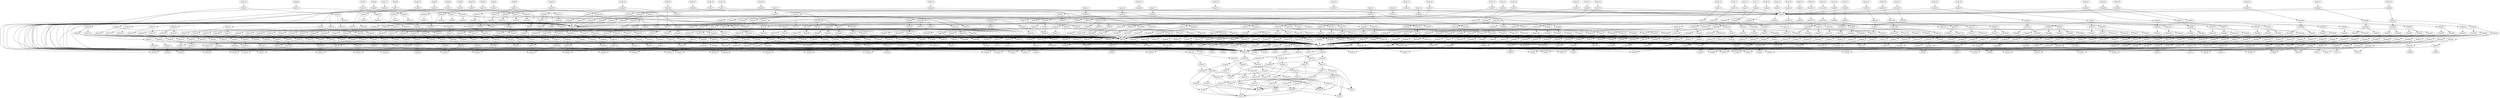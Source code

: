# Network structure generated by ABC

digraph network {

Node89 -> Node216 [style = solid];
Node90 -> Node230 [style = solid];
Node91 -> Node244 [style = solid];
Node92 -> Node258 [style = solid];
Node93 -> Node272 [style = solid];
Node94 -> Node286 [style = solid];
Node95 -> Node300 [style = solid];
Node96 -> Node314 [style = solid];
Node97 -> Node328 [style = solid];
Node98 -> Node342 [style = solid];
Node99 -> Node356 [style = solid];
Node100 -> Node369 [style = solid];
Node101 -> Node382 [style = solid];
Node102 -> Node395 [style = solid];
Node103 -> Node408 [style = solid];
Node104 -> Node421 [style = solid];
Node105 -> Node434 [style = solid];
Node106 -> Node447 [style = solid];
Node107 -> Node460 [style = solid];
Node108 -> Node473 [style = solid];
Node109 -> Node486 [style = solid];
Node110 -> Node499 [style = solid];
Node111 -> Node512 [style = solid];
Node112 -> Node525 [style = solid];
Node113 -> Node537 [style = solid];
Node114 -> Node549 [style = solid];
Node115 -> Node561 [style = solid];
Node116 -> Node573 [style = solid];
Node117 -> Node585 [style = solid];
Node118 -> Node597 [style = solid];
Node119 -> Node609 [style = solid];
Node120 -> Node631 [style = solid];
Node121 -> Node644 [style = solid];
Node122 -> Node657 [style = solid];
Node123 -> Node670 [style = solid];
Node124 -> Node685 [style = solid];
Node125 -> Node699 [style = solid];
Node126 -> Node713 [style = solid];
Node127 -> Node726 [style = solid];
Node128 -> Node739 [style = solid];
Node129 -> Node752 [style = solid];
Node130 -> Node765 [style = solid];
Node131 -> Node778 [style = solid];
Node132 -> Node791 [style = solid];
Node133 -> Node804 [style = solid];
Node134 -> Node817 [style = solid];
Node135 -> Node830 [style = solid];
Node136 -> Node846 [style = solid];
Node137 -> Node862 [style = solid];
Node138 -> Node878 [style = solid];
Node139 -> Node894 [style = solid];
Node140 -> Node910 [style = solid];
Node141 -> Node925 [style = solid];
Node142 -> Node940 [style = solid];
Node143 -> Node954 [style = solid];
Node144 -> Node968 [style = solid];
Node145 -> Node979 [style = solid];
Node146 -> Node990 [style = solid];
Node147 -> Node1000 [style = solid];
Node148 -> Node1010 [style = solid];
Node149 -> Node1020 [style = solid];
Node150 -> Node1030 [style = solid];
Node151 -> Node1040 [style = solid];
Node152 -> Node2 [style = solid];
Node152 -> Node4 [style = solid];
Node153 -> Node3 [style = solid];
Node153 -> Node152 [style = solid];
Node154 -> Node2 [style = solid];
Node154 -> Node8 [style = solid];
Node155 -> Node3 [style = solid];
Node155 -> Node154 [style = solid];
Node156 -> Node3 [style = solid];
Node156 -> Node7 [style = solid];
Node157 -> Node2 [style = solid];
Node157 -> Node156 [style = solid];
Node158 -> Node6 [style = solid];
Node158 -> Node157 [style = solid];
Node159 -> Node3 [style = solid];
Node159 -> Node4 [style = solid];
Node160 -> Node2 [style = solid];
Node160 -> Node4 [style = solid];
Node161 -> Node1 [style = solid];
Node161 -> Node2 [style = solid];
Node162 -> Node3 [style = solid];
Node162 -> Node161 [style = solid];
Node163 -> Node4 [style = solid];
Node163 -> Node5 [style = solid];
Node164 -> Node8 [style = solid];
Node164 -> Node163 [style = solid];
Node165 -> Node6 [style = solid];
Node165 -> Node163 [style = solid];
Node166 -> Node4 [style = solid];
Node166 -> Node6 [style = solid];
Node167 -> Node2 [style = solid];
Node167 -> Node166 [style = solid];
Node168 -> Node3 [style = solid];
Node168 -> Node167 [style = solid];
Node169 -> Node7 [style = solid];
Node169 -> Node168 [style = solid];
Node170 -> Node2 [style = solid];
Node170 -> Node4 [style = solid];
Node171 -> Node9 [style = solid];
Node171 -> Node170 [style = solid];
Node172 -> Node3 [style = solid];
Node172 -> Node4 [style = solid];
Node173 -> Node2 [style = solid];
Node173 -> Node172 [style = solid];
Node174 -> Node1 [style = solid];
Node174 -> Node173 [style = solid];
Node175 -> Node2 [style = solid];
Node175 -> Node166 [style = solid];
Node176 -> Node5 [style = solid];
Node176 -> Node175 [style = solid];
Node177 -> Node3 [style = solid];
Node177 -> Node176 [style = solid];
Node178 -> Node7 [style = solid];
Node178 -> Node177 [style = solid];
Node179 -> Node2 [style = solid];
Node179 -> Node172 [style = solid];
Node180 -> Node9 [style = solid];
Node180 -> Node179 [style = solid];
Node181 -> Node174 [style = solid];
Node181 -> Node178 [style = solid];
Node182 -> Node180 [style = solid];
Node182 -> Node181 [style = solid];
Node183 -> Node165 [style = solid];
Node183 -> Node169 [style = solid];
Node184 -> Node171 [style = solid];
Node184 -> Node183 [style = solid];
Node185 -> Node182 [style = solid];
Node185 -> Node184 [style = solid];
Node186 -> Node160 [style = solid];
Node186 -> Node162 [style = solid];
Node187 -> Node164 [style = solid];
Node187 -> Node186 [style = solid];
Node188 -> Node158 [style = solid];
Node188 -> Node159 [style = solid];
Node189 -> Node153 [style = solid];
Node189 -> Node155 [style = solid];
Node190 -> Node188 [style = solid];
Node190 -> Node189 [style = solid];
Node191 -> Node187 [style = solid];
Node191 -> Node190 [style = solid];
Node192 -> Node185 [style = solid];
Node192 -> Node191 [style = solid];
Node193 -> Node155 [style = solid];
Node193 -> Node158 [style = solid];
Node194 -> Node153 [style = solid];
Node194 -> Node193 [style = solid];
Node195 -> Node164 [style = solid];
Node195 -> Node171 [style = solid];
Node196 -> Node183 [style = solid];
Node196 -> Node195 [style = solid];
Node197 -> Node194 [style = solid];
Node197 -> Node196 [style = solid];
Node198 -> Node178 [style = solid];
Node198 -> Node180 [style = solid];
Node199 -> Node174 [style = solid];
Node199 -> Node198 [style = solid];
Node200 -> Node194 [style = solid];
Node200 -> Node199 [style = solid];
Node201 -> Node10 [style = solid];
Node201 -> Node197 [style = solid];
Node202 -> Node200 [style = solid];
Node202 -> Node201 [style = solid];
Node203 -> Node192 [style = solid];
Node203 -> Node202 [style = solid];
Node204 -> Node192 [style = solid];
Node204 -> Node200 [style = solid];
Node205 -> Node197 [style = solid];
Node205 -> Node204 [style = solid];
Node206 -> Node18 [style = solid];
Node206 -> Node205 [style = solid];
Node207 -> Node21 [style = solid];
Node207 -> Node197 [style = solid];
Node208 -> Node200 [style = solid];
Node208 -> Node207 [style = solid];
Node209 -> Node192 [style = solid];
Node209 -> Node208 [style = solid];
Node210 -> Node25 [style = solid];
Node210 -> Node197 [style = solid];
Node211 -> Node200 [style = solid];
Node211 -> Node210 [style = solid];
Node212 -> Node192 [style = solid];
Node212 -> Node211 [style = solid];
Node213 -> Node209 [style = solid];
Node213 -> Node212 [style = solid];
Node214 -> Node192 [style = solid];
Node214 -> Node203 [style = solid];
Node215 -> Node206 [style = solid];
Node215 -> Node214 [style = solid];
Node216 -> Node213 [style = solid];
Node216 -> Node215 [style = solid];
Node217 -> Node11 [style = solid];
Node217 -> Node197 [style = solid];
Node218 -> Node200 [style = solid];
Node218 -> Node217 [style = solid];
Node219 -> Node192 [style = solid];
Node219 -> Node218 [style = solid];
Node220 -> Node19 [style = solid];
Node220 -> Node205 [style = solid];
Node221 -> Node22 [style = solid];
Node221 -> Node197 [style = solid];
Node222 -> Node200 [style = solid];
Node222 -> Node221 [style = solid];
Node223 -> Node192 [style = solid];
Node223 -> Node222 [style = solid];
Node224 -> Node26 [style = solid];
Node224 -> Node197 [style = solid];
Node225 -> Node200 [style = solid];
Node225 -> Node224 [style = solid];
Node226 -> Node192 [style = solid];
Node226 -> Node225 [style = solid];
Node227 -> Node223 [style = solid];
Node227 -> Node226 [style = solid];
Node228 -> Node192 [style = solid];
Node228 -> Node219 [style = solid];
Node229 -> Node220 [style = solid];
Node229 -> Node228 [style = solid];
Node230 -> Node227 [style = solid];
Node230 -> Node229 [style = solid];
Node231 -> Node12 [style = solid];
Node231 -> Node197 [style = solid];
Node232 -> Node200 [style = solid];
Node232 -> Node231 [style = solid];
Node233 -> Node192 [style = solid];
Node233 -> Node232 [style = solid];
Node234 -> Node20 [style = solid];
Node234 -> Node205 [style = solid];
Node235 -> Node23 [style = solid];
Node235 -> Node197 [style = solid];
Node236 -> Node200 [style = solid];
Node236 -> Node235 [style = solid];
Node237 -> Node192 [style = solid];
Node237 -> Node236 [style = solid];
Node238 -> Node27 [style = solid];
Node238 -> Node197 [style = solid];
Node239 -> Node200 [style = solid];
Node239 -> Node238 [style = solid];
Node240 -> Node192 [style = solid];
Node240 -> Node239 [style = solid];
Node241 -> Node237 [style = solid];
Node241 -> Node240 [style = solid];
Node242 -> Node192 [style = solid];
Node242 -> Node233 [style = solid];
Node243 -> Node234 [style = solid];
Node243 -> Node242 [style = solid];
Node244 -> Node241 [style = solid];
Node244 -> Node243 [style = solid];
Node245 -> Node13 [style = solid];
Node245 -> Node197 [style = solid];
Node246 -> Node200 [style = solid];
Node246 -> Node245 [style = solid];
Node247 -> Node192 [style = solid];
Node247 -> Node246 [style = solid];
Node248 -> Node21 [style = solid];
Node248 -> Node205 [style = solid];
Node249 -> Node24 [style = solid];
Node249 -> Node197 [style = solid];
Node250 -> Node200 [style = solid];
Node250 -> Node249 [style = solid];
Node251 -> Node192 [style = solid];
Node251 -> Node250 [style = solid];
Node252 -> Node28 [style = solid];
Node252 -> Node197 [style = solid];
Node253 -> Node200 [style = solid];
Node253 -> Node252 [style = solid];
Node254 -> Node192 [style = solid];
Node254 -> Node253 [style = solid];
Node255 -> Node251 [style = solid];
Node255 -> Node254 [style = solid];
Node256 -> Node192 [style = solid];
Node256 -> Node247 [style = solid];
Node257 -> Node248 [style = solid];
Node257 -> Node256 [style = solid];
Node258 -> Node255 [style = solid];
Node258 -> Node257 [style = solid];
Node259 -> Node14 [style = solid];
Node259 -> Node197 [style = solid];
Node260 -> Node200 [style = solid];
Node260 -> Node259 [style = solid];
Node261 -> Node192 [style = solid];
Node261 -> Node260 [style = solid];
Node262 -> Node22 [style = solid];
Node262 -> Node205 [style = solid];
Node263 -> Node25 [style = solid];
Node263 -> Node197 [style = solid];
Node264 -> Node200 [style = solid];
Node264 -> Node263 [style = solid];
Node265 -> Node192 [style = solid];
Node265 -> Node264 [style = solid];
Node266 -> Node29 [style = solid];
Node266 -> Node197 [style = solid];
Node267 -> Node200 [style = solid];
Node267 -> Node266 [style = solid];
Node268 -> Node192 [style = solid];
Node268 -> Node267 [style = solid];
Node269 -> Node265 [style = solid];
Node269 -> Node268 [style = solid];
Node270 -> Node192 [style = solid];
Node270 -> Node261 [style = solid];
Node271 -> Node262 [style = solid];
Node271 -> Node270 [style = solid];
Node272 -> Node269 [style = solid];
Node272 -> Node271 [style = solid];
Node273 -> Node15 [style = solid];
Node273 -> Node197 [style = solid];
Node274 -> Node200 [style = solid];
Node274 -> Node273 [style = solid];
Node275 -> Node192 [style = solid];
Node275 -> Node274 [style = solid];
Node276 -> Node23 [style = solid];
Node276 -> Node205 [style = solid];
Node277 -> Node26 [style = solid];
Node277 -> Node197 [style = solid];
Node278 -> Node200 [style = solid];
Node278 -> Node277 [style = solid];
Node279 -> Node192 [style = solid];
Node279 -> Node278 [style = solid];
Node280 -> Node30 [style = solid];
Node280 -> Node197 [style = solid];
Node281 -> Node200 [style = solid];
Node281 -> Node280 [style = solid];
Node282 -> Node192 [style = solid];
Node282 -> Node281 [style = solid];
Node283 -> Node279 [style = solid];
Node283 -> Node282 [style = solid];
Node284 -> Node192 [style = solid];
Node284 -> Node275 [style = solid];
Node285 -> Node276 [style = solid];
Node285 -> Node284 [style = solid];
Node286 -> Node283 [style = solid];
Node286 -> Node285 [style = solid];
Node287 -> Node16 [style = solid];
Node287 -> Node197 [style = solid];
Node288 -> Node200 [style = solid];
Node288 -> Node287 [style = solid];
Node289 -> Node192 [style = solid];
Node289 -> Node288 [style = solid];
Node290 -> Node24 [style = solid];
Node290 -> Node205 [style = solid];
Node291 -> Node27 [style = solid];
Node291 -> Node197 [style = solid];
Node292 -> Node200 [style = solid];
Node292 -> Node291 [style = solid];
Node293 -> Node192 [style = solid];
Node293 -> Node292 [style = solid];
Node294 -> Node31 [style = solid];
Node294 -> Node197 [style = solid];
Node295 -> Node200 [style = solid];
Node295 -> Node294 [style = solid];
Node296 -> Node192 [style = solid];
Node296 -> Node295 [style = solid];
Node297 -> Node293 [style = solid];
Node297 -> Node296 [style = solid];
Node298 -> Node192 [style = solid];
Node298 -> Node289 [style = solid];
Node299 -> Node290 [style = solid];
Node299 -> Node298 [style = solid];
Node300 -> Node297 [style = solid];
Node300 -> Node299 [style = solid];
Node301 -> Node17 [style = solid];
Node301 -> Node197 [style = solid];
Node302 -> Node200 [style = solid];
Node302 -> Node301 [style = solid];
Node303 -> Node192 [style = solid];
Node303 -> Node302 [style = solid];
Node304 -> Node25 [style = solid];
Node304 -> Node205 [style = solid];
Node305 -> Node28 [style = solid];
Node305 -> Node197 [style = solid];
Node306 -> Node200 [style = solid];
Node306 -> Node305 [style = solid];
Node307 -> Node192 [style = solid];
Node307 -> Node306 [style = solid];
Node308 -> Node32 [style = solid];
Node308 -> Node197 [style = solid];
Node309 -> Node200 [style = solid];
Node309 -> Node308 [style = solid];
Node310 -> Node192 [style = solid];
Node310 -> Node309 [style = solid];
Node311 -> Node307 [style = solid];
Node311 -> Node310 [style = solid];
Node312 -> Node192 [style = solid];
Node312 -> Node303 [style = solid];
Node313 -> Node304 [style = solid];
Node313 -> Node312 [style = solid];
Node314 -> Node311 [style = solid];
Node314 -> Node313 [style = solid];
Node315 -> Node18 [style = solid];
Node315 -> Node197 [style = solid];
Node316 -> Node200 [style = solid];
Node316 -> Node315 [style = solid];
Node317 -> Node192 [style = solid];
Node317 -> Node316 [style = solid];
Node318 -> Node26 [style = solid];
Node318 -> Node205 [style = solid];
Node319 -> Node29 [style = solid];
Node319 -> Node197 [style = solid];
Node320 -> Node200 [style = solid];
Node320 -> Node319 [style = solid];
Node321 -> Node192 [style = solid];
Node321 -> Node320 [style = solid];
Node322 -> Node33 [style = solid];
Node322 -> Node197 [style = solid];
Node323 -> Node200 [style = solid];
Node323 -> Node322 [style = solid];
Node324 -> Node192 [style = solid];
Node324 -> Node323 [style = solid];
Node325 -> Node321 [style = solid];
Node325 -> Node324 [style = solid];
Node326 -> Node192 [style = solid];
Node326 -> Node317 [style = solid];
Node327 -> Node318 [style = solid];
Node327 -> Node326 [style = solid];
Node328 -> Node325 [style = solid];
Node328 -> Node327 [style = solid];
Node329 -> Node19 [style = solid];
Node329 -> Node197 [style = solid];
Node330 -> Node200 [style = solid];
Node330 -> Node329 [style = solid];
Node331 -> Node192 [style = solid];
Node331 -> Node330 [style = solid];
Node332 -> Node27 [style = solid];
Node332 -> Node205 [style = solid];
Node333 -> Node30 [style = solid];
Node333 -> Node197 [style = solid];
Node334 -> Node200 [style = solid];
Node334 -> Node333 [style = solid];
Node335 -> Node192 [style = solid];
Node335 -> Node334 [style = solid];
Node336 -> Node34 [style = solid];
Node336 -> Node197 [style = solid];
Node337 -> Node200 [style = solid];
Node337 -> Node336 [style = solid];
Node338 -> Node192 [style = solid];
Node338 -> Node337 [style = solid];
Node339 -> Node335 [style = solid];
Node339 -> Node338 [style = solid];
Node340 -> Node192 [style = solid];
Node340 -> Node331 [style = solid];
Node341 -> Node332 [style = solid];
Node341 -> Node340 [style = solid];
Node342 -> Node339 [style = solid];
Node342 -> Node341 [style = solid];
Node343 -> Node20 [style = solid];
Node343 -> Node197 [style = solid];
Node344 -> Node200 [style = solid];
Node344 -> Node343 [style = solid];
Node345 -> Node192 [style = solid];
Node345 -> Node344 [style = solid];
Node346 -> Node28 [style = solid];
Node346 -> Node205 [style = solid];
Node347 -> Node31 [style = solid];
Node347 -> Node197 [style = solid];
Node348 -> Node200 [style = solid];
Node348 -> Node347 [style = solid];
Node349 -> Node192 [style = solid];
Node349 -> Node348 [style = solid];
Node350 -> Node35 [style = solid];
Node350 -> Node197 [style = solid];
Node351 -> Node200 [style = solid];
Node351 -> Node350 [style = solid];
Node352 -> Node192 [style = solid];
Node352 -> Node351 [style = solid];
Node353 -> Node349 [style = solid];
Node353 -> Node352 [style = solid];
Node354 -> Node192 [style = solid];
Node354 -> Node345 [style = solid];
Node355 -> Node346 [style = solid];
Node355 -> Node354 [style = solid];
Node356 -> Node353 [style = solid];
Node356 -> Node355 [style = solid];
Node357 -> Node200 [style = solid];
Node357 -> Node207 [style = solid];
Node358 -> Node192 [style = solid];
Node358 -> Node357 [style = solid];
Node359 -> Node29 [style = solid];
Node359 -> Node205 [style = solid];
Node360 -> Node32 [style = solid];
Node360 -> Node197 [style = solid];
Node361 -> Node200 [style = solid];
Node361 -> Node360 [style = solid];
Node362 -> Node192 [style = solid];
Node362 -> Node361 [style = solid];
Node363 -> Node36 [style = solid];
Node363 -> Node197 [style = solid];
Node364 -> Node200 [style = solid];
Node364 -> Node363 [style = solid];
Node365 -> Node192 [style = solid];
Node365 -> Node364 [style = solid];
Node366 -> Node362 [style = solid];
Node366 -> Node365 [style = solid];
Node367 -> Node192 [style = solid];
Node367 -> Node358 [style = solid];
Node368 -> Node359 [style = solid];
Node368 -> Node367 [style = solid];
Node369 -> Node366 [style = solid];
Node369 -> Node368 [style = solid];
Node370 -> Node200 [style = solid];
Node370 -> Node221 [style = solid];
Node371 -> Node192 [style = solid];
Node371 -> Node370 [style = solid];
Node372 -> Node30 [style = solid];
Node372 -> Node205 [style = solid];
Node373 -> Node33 [style = solid];
Node373 -> Node197 [style = solid];
Node374 -> Node200 [style = solid];
Node374 -> Node373 [style = solid];
Node375 -> Node192 [style = solid];
Node375 -> Node374 [style = solid];
Node376 -> Node37 [style = solid];
Node376 -> Node197 [style = solid];
Node377 -> Node200 [style = solid];
Node377 -> Node376 [style = solid];
Node378 -> Node192 [style = solid];
Node378 -> Node377 [style = solid];
Node379 -> Node375 [style = solid];
Node379 -> Node378 [style = solid];
Node380 -> Node192 [style = solid];
Node380 -> Node371 [style = solid];
Node381 -> Node372 [style = solid];
Node381 -> Node380 [style = solid];
Node382 -> Node379 [style = solid];
Node382 -> Node381 [style = solid];
Node383 -> Node200 [style = solid];
Node383 -> Node235 [style = solid];
Node384 -> Node192 [style = solid];
Node384 -> Node383 [style = solid];
Node385 -> Node31 [style = solid];
Node385 -> Node205 [style = solid];
Node386 -> Node34 [style = solid];
Node386 -> Node197 [style = solid];
Node387 -> Node200 [style = solid];
Node387 -> Node386 [style = solid];
Node388 -> Node192 [style = solid];
Node388 -> Node387 [style = solid];
Node389 -> Node38 [style = solid];
Node389 -> Node197 [style = solid];
Node390 -> Node200 [style = solid];
Node390 -> Node389 [style = solid];
Node391 -> Node192 [style = solid];
Node391 -> Node390 [style = solid];
Node392 -> Node388 [style = solid];
Node392 -> Node391 [style = solid];
Node393 -> Node192 [style = solid];
Node393 -> Node384 [style = solid];
Node394 -> Node385 [style = solid];
Node394 -> Node393 [style = solid];
Node395 -> Node392 [style = solid];
Node395 -> Node394 [style = solid];
Node396 -> Node200 [style = solid];
Node396 -> Node249 [style = solid];
Node397 -> Node192 [style = solid];
Node397 -> Node396 [style = solid];
Node398 -> Node32 [style = solid];
Node398 -> Node205 [style = solid];
Node399 -> Node35 [style = solid];
Node399 -> Node197 [style = solid];
Node400 -> Node200 [style = solid];
Node400 -> Node399 [style = solid];
Node401 -> Node192 [style = solid];
Node401 -> Node400 [style = solid];
Node402 -> Node39 [style = solid];
Node402 -> Node197 [style = solid];
Node403 -> Node200 [style = solid];
Node403 -> Node402 [style = solid];
Node404 -> Node192 [style = solid];
Node404 -> Node403 [style = solid];
Node405 -> Node401 [style = solid];
Node405 -> Node404 [style = solid];
Node406 -> Node192 [style = solid];
Node406 -> Node397 [style = solid];
Node407 -> Node398 [style = solid];
Node407 -> Node406 [style = solid];
Node408 -> Node405 [style = solid];
Node408 -> Node407 [style = solid];
Node409 -> Node200 [style = solid];
Node409 -> Node263 [style = solid];
Node410 -> Node192 [style = solid];
Node410 -> Node409 [style = solid];
Node411 -> Node33 [style = solid];
Node411 -> Node205 [style = solid];
Node412 -> Node36 [style = solid];
Node412 -> Node197 [style = solid];
Node413 -> Node200 [style = solid];
Node413 -> Node412 [style = solid];
Node414 -> Node192 [style = solid];
Node414 -> Node413 [style = solid];
Node415 -> Node40 [style = solid];
Node415 -> Node197 [style = solid];
Node416 -> Node200 [style = solid];
Node416 -> Node415 [style = solid];
Node417 -> Node192 [style = solid];
Node417 -> Node416 [style = solid];
Node418 -> Node414 [style = solid];
Node418 -> Node417 [style = solid];
Node419 -> Node192 [style = solid];
Node419 -> Node410 [style = solid];
Node420 -> Node411 [style = solid];
Node420 -> Node419 [style = solid];
Node421 -> Node418 [style = solid];
Node421 -> Node420 [style = solid];
Node422 -> Node200 [style = solid];
Node422 -> Node277 [style = solid];
Node423 -> Node192 [style = solid];
Node423 -> Node422 [style = solid];
Node424 -> Node34 [style = solid];
Node424 -> Node205 [style = solid];
Node425 -> Node37 [style = solid];
Node425 -> Node197 [style = solid];
Node426 -> Node200 [style = solid];
Node426 -> Node425 [style = solid];
Node427 -> Node192 [style = solid];
Node427 -> Node426 [style = solid];
Node428 -> Node53 [style = solid];
Node428 -> Node197 [style = solid];
Node429 -> Node200 [style = solid];
Node429 -> Node428 [style = solid];
Node430 -> Node192 [style = solid];
Node430 -> Node429 [style = solid];
Node431 -> Node427 [style = solid];
Node431 -> Node430 [style = solid];
Node432 -> Node192 [style = solid];
Node432 -> Node423 [style = solid];
Node433 -> Node424 [style = solid];
Node433 -> Node432 [style = solid];
Node434 -> Node431 [style = solid];
Node434 -> Node433 [style = solid];
Node435 -> Node200 [style = solid];
Node435 -> Node291 [style = solid];
Node436 -> Node192 [style = solid];
Node436 -> Node435 [style = solid];
Node437 -> Node35 [style = solid];
Node437 -> Node205 [style = solid];
Node438 -> Node38 [style = solid];
Node438 -> Node197 [style = solid];
Node439 -> Node200 [style = solid];
Node439 -> Node438 [style = solid];
Node440 -> Node192 [style = solid];
Node440 -> Node439 [style = solid];
Node441 -> Node54 [style = solid];
Node441 -> Node197 [style = solid];
Node442 -> Node200 [style = solid];
Node442 -> Node441 [style = solid];
Node443 -> Node192 [style = solid];
Node443 -> Node442 [style = solid];
Node444 -> Node440 [style = solid];
Node444 -> Node443 [style = solid];
Node445 -> Node192 [style = solid];
Node445 -> Node436 [style = solid];
Node446 -> Node437 [style = solid];
Node446 -> Node445 [style = solid];
Node447 -> Node444 [style = solid];
Node447 -> Node446 [style = solid];
Node448 -> Node200 [style = solid];
Node448 -> Node305 [style = solid];
Node449 -> Node192 [style = solid];
Node449 -> Node448 [style = solid];
Node450 -> Node36 [style = solid];
Node450 -> Node205 [style = solid];
Node451 -> Node39 [style = solid];
Node451 -> Node197 [style = solid];
Node452 -> Node200 [style = solid];
Node452 -> Node451 [style = solid];
Node453 -> Node192 [style = solid];
Node453 -> Node452 [style = solid];
Node454 -> Node55 [style = solid];
Node454 -> Node197 [style = solid];
Node455 -> Node200 [style = solid];
Node455 -> Node454 [style = solid];
Node456 -> Node192 [style = solid];
Node456 -> Node455 [style = solid];
Node457 -> Node453 [style = solid];
Node457 -> Node456 [style = solid];
Node458 -> Node192 [style = solid];
Node458 -> Node449 [style = solid];
Node459 -> Node450 [style = solid];
Node459 -> Node458 [style = solid];
Node460 -> Node457 [style = solid];
Node460 -> Node459 [style = solid];
Node461 -> Node200 [style = solid];
Node461 -> Node319 [style = solid];
Node462 -> Node192 [style = solid];
Node462 -> Node461 [style = solid];
Node463 -> Node37 [style = solid];
Node463 -> Node205 [style = solid];
Node464 -> Node40 [style = solid];
Node464 -> Node197 [style = solid];
Node465 -> Node200 [style = solid];
Node465 -> Node464 [style = solid];
Node466 -> Node192 [style = solid];
Node466 -> Node465 [style = solid];
Node467 -> Node56 [style = solid];
Node467 -> Node197 [style = solid];
Node468 -> Node200 [style = solid];
Node468 -> Node467 [style = solid];
Node469 -> Node192 [style = solid];
Node469 -> Node468 [style = solid];
Node470 -> Node466 [style = solid];
Node470 -> Node469 [style = solid];
Node471 -> Node192 [style = solid];
Node471 -> Node462 [style = solid];
Node472 -> Node463 [style = solid];
Node472 -> Node471 [style = solid];
Node473 -> Node470 [style = solid];
Node473 -> Node472 [style = solid];
Node474 -> Node200 [style = solid];
Node474 -> Node333 [style = solid];
Node475 -> Node192 [style = solid];
Node475 -> Node474 [style = solid];
Node476 -> Node38 [style = solid];
Node476 -> Node205 [style = solid];
Node477 -> Node42 [style = solid];
Node477 -> Node197 [style = solid];
Node478 -> Node200 [style = solid];
Node478 -> Node477 [style = solid];
Node479 -> Node192 [style = solid];
Node479 -> Node478 [style = solid];
Node480 -> Node57 [style = solid];
Node480 -> Node197 [style = solid];
Node481 -> Node200 [style = solid];
Node481 -> Node480 [style = solid];
Node482 -> Node192 [style = solid];
Node482 -> Node481 [style = solid];
Node483 -> Node479 [style = solid];
Node483 -> Node482 [style = solid];
Node484 -> Node192 [style = solid];
Node484 -> Node475 [style = solid];
Node485 -> Node476 [style = solid];
Node485 -> Node484 [style = solid];
Node486 -> Node483 [style = solid];
Node486 -> Node485 [style = solid];
Node487 -> Node200 [style = solid];
Node487 -> Node347 [style = solid];
Node488 -> Node192 [style = solid];
Node488 -> Node487 [style = solid];
Node489 -> Node39 [style = solid];
Node489 -> Node205 [style = solid];
Node490 -> Node43 [style = solid];
Node490 -> Node197 [style = solid];
Node491 -> Node200 [style = solid];
Node491 -> Node490 [style = solid];
Node492 -> Node192 [style = solid];
Node492 -> Node491 [style = solid];
Node493 -> Node58 [style = solid];
Node493 -> Node197 [style = solid];
Node494 -> Node200 [style = solid];
Node494 -> Node493 [style = solid];
Node495 -> Node192 [style = solid];
Node495 -> Node494 [style = solid];
Node496 -> Node492 [style = solid];
Node496 -> Node495 [style = solid];
Node497 -> Node192 [style = solid];
Node497 -> Node488 [style = solid];
Node498 -> Node489 [style = solid];
Node498 -> Node497 [style = solid];
Node499 -> Node496 [style = solid];
Node499 -> Node498 [style = solid];
Node500 -> Node200 [style = solid];
Node500 -> Node360 [style = solid];
Node501 -> Node192 [style = solid];
Node501 -> Node500 [style = solid];
Node502 -> Node40 [style = solid];
Node502 -> Node205 [style = solid];
Node503 -> Node44 [style = solid];
Node503 -> Node197 [style = solid];
Node504 -> Node200 [style = solid];
Node504 -> Node503 [style = solid];
Node505 -> Node192 [style = solid];
Node505 -> Node504 [style = solid];
Node506 -> Node59 [style = solid];
Node506 -> Node197 [style = solid];
Node507 -> Node200 [style = solid];
Node507 -> Node506 [style = solid];
Node508 -> Node192 [style = solid];
Node508 -> Node507 [style = solid];
Node509 -> Node505 [style = solid];
Node509 -> Node508 [style = solid];
Node510 -> Node192 [style = solid];
Node510 -> Node501 [style = solid];
Node511 -> Node502 [style = solid];
Node511 -> Node510 [style = solid];
Node512 -> Node509 [style = solid];
Node512 -> Node511 [style = solid];
Node513 -> Node200 [style = solid];
Node513 -> Node373 [style = solid];
Node514 -> Node192 [style = solid];
Node514 -> Node513 [style = solid];
Node515 -> Node41 [style = solid];
Node515 -> Node205 [style = solid];
Node516 -> Node45 [style = solid];
Node516 -> Node197 [style = solid];
Node517 -> Node200 [style = solid];
Node517 -> Node516 [style = solid];
Node518 -> Node192 [style = solid];
Node518 -> Node517 [style = solid];
Node519 -> Node60 [style = solid];
Node519 -> Node197 [style = solid];
Node520 -> Node200 [style = solid];
Node520 -> Node519 [style = solid];
Node521 -> Node192 [style = solid];
Node521 -> Node520 [style = solid];
Node522 -> Node518 [style = solid];
Node522 -> Node521 [style = solid];
Node523 -> Node192 [style = solid];
Node523 -> Node514 [style = solid];
Node524 -> Node515 [style = solid];
Node524 -> Node523 [style = solid];
Node525 -> Node522 [style = solid];
Node525 -> Node524 [style = solid];
Node526 -> Node200 [style = solid];
Node526 -> Node386 [style = solid];
Node527 -> Node192 [style = solid];
Node527 -> Node526 [style = solid];
Node528 -> Node46 [style = solid];
Node528 -> Node197 [style = solid];
Node529 -> Node200 [style = solid];
Node529 -> Node528 [style = solid];
Node530 -> Node192 [style = solid];
Node530 -> Node529 [style = solid];
Node531 -> Node61 [style = solid];
Node531 -> Node197 [style = solid];
Node532 -> Node200 [style = solid];
Node532 -> Node531 [style = solid];
Node533 -> Node192 [style = solid];
Node533 -> Node532 [style = solid];
Node534 -> Node530 [style = solid];
Node534 -> Node533 [style = solid];
Node535 -> Node192 [style = solid];
Node535 -> Node527 [style = solid];
Node536 -> Node205 [style = solid];
Node536 -> Node535 [style = solid];
Node537 -> Node534 [style = solid];
Node537 -> Node536 [style = solid];
Node538 -> Node200 [style = solid];
Node538 -> Node399 [style = solid];
Node539 -> Node192 [style = solid];
Node539 -> Node538 [style = solid];
Node540 -> Node47 [style = solid];
Node540 -> Node197 [style = solid];
Node541 -> Node200 [style = solid];
Node541 -> Node540 [style = solid];
Node542 -> Node192 [style = solid];
Node542 -> Node541 [style = solid];
Node543 -> Node62 [style = solid];
Node543 -> Node197 [style = solid];
Node544 -> Node200 [style = solid];
Node544 -> Node543 [style = solid];
Node545 -> Node192 [style = solid];
Node545 -> Node544 [style = solid];
Node546 -> Node542 [style = solid];
Node546 -> Node545 [style = solid];
Node547 -> Node192 [style = solid];
Node547 -> Node539 [style = solid];
Node548 -> Node205 [style = solid];
Node548 -> Node547 [style = solid];
Node549 -> Node546 [style = solid];
Node549 -> Node548 [style = solid];
Node550 -> Node200 [style = solid];
Node550 -> Node412 [style = solid];
Node551 -> Node192 [style = solid];
Node551 -> Node550 [style = solid];
Node552 -> Node48 [style = solid];
Node552 -> Node197 [style = solid];
Node553 -> Node200 [style = solid];
Node553 -> Node552 [style = solid];
Node554 -> Node192 [style = solid];
Node554 -> Node553 [style = solid];
Node555 -> Node63 [style = solid];
Node555 -> Node197 [style = solid];
Node556 -> Node200 [style = solid];
Node556 -> Node555 [style = solid];
Node557 -> Node192 [style = solid];
Node557 -> Node556 [style = solid];
Node558 -> Node554 [style = solid];
Node558 -> Node557 [style = solid];
Node559 -> Node192 [style = solid];
Node559 -> Node551 [style = solid];
Node560 -> Node205 [style = solid];
Node560 -> Node559 [style = solid];
Node561 -> Node558 [style = solid];
Node561 -> Node560 [style = solid];
Node562 -> Node200 [style = solid];
Node562 -> Node425 [style = solid];
Node563 -> Node192 [style = solid];
Node563 -> Node562 [style = solid];
Node564 -> Node49 [style = solid];
Node564 -> Node197 [style = solid];
Node565 -> Node200 [style = solid];
Node565 -> Node564 [style = solid];
Node566 -> Node192 [style = solid];
Node566 -> Node565 [style = solid];
Node567 -> Node64 [style = solid];
Node567 -> Node197 [style = solid];
Node568 -> Node200 [style = solid];
Node568 -> Node567 [style = solid];
Node569 -> Node192 [style = solid];
Node569 -> Node568 [style = solid];
Node570 -> Node566 [style = solid];
Node570 -> Node569 [style = solid];
Node571 -> Node192 [style = solid];
Node571 -> Node563 [style = solid];
Node572 -> Node205 [style = solid];
Node572 -> Node571 [style = solid];
Node573 -> Node570 [style = solid];
Node573 -> Node572 [style = solid];
Node574 -> Node200 [style = solid];
Node574 -> Node438 [style = solid];
Node575 -> Node192 [style = solid];
Node575 -> Node574 [style = solid];
Node576 -> Node50 [style = solid];
Node576 -> Node197 [style = solid];
Node577 -> Node200 [style = solid];
Node577 -> Node576 [style = solid];
Node578 -> Node192 [style = solid];
Node578 -> Node577 [style = solid];
Node579 -> Node65 [style = solid];
Node579 -> Node197 [style = solid];
Node580 -> Node200 [style = solid];
Node580 -> Node579 [style = solid];
Node581 -> Node192 [style = solid];
Node581 -> Node580 [style = solid];
Node582 -> Node578 [style = solid];
Node582 -> Node581 [style = solid];
Node583 -> Node192 [style = solid];
Node583 -> Node575 [style = solid];
Node584 -> Node205 [style = solid];
Node584 -> Node583 [style = solid];
Node585 -> Node582 [style = solid];
Node585 -> Node584 [style = solid];
Node586 -> Node200 [style = solid];
Node586 -> Node451 [style = solid];
Node587 -> Node192 [style = solid];
Node587 -> Node586 [style = solid];
Node588 -> Node51 [style = solid];
Node588 -> Node197 [style = solid];
Node589 -> Node200 [style = solid];
Node589 -> Node588 [style = solid];
Node590 -> Node192 [style = solid];
Node590 -> Node589 [style = solid];
Node591 -> Node66 [style = solid];
Node591 -> Node197 [style = solid];
Node592 -> Node200 [style = solid];
Node592 -> Node591 [style = solid];
Node593 -> Node192 [style = solid];
Node593 -> Node592 [style = solid];
Node594 -> Node590 [style = solid];
Node594 -> Node593 [style = solid];
Node595 -> Node192 [style = solid];
Node595 -> Node587 [style = solid];
Node596 -> Node205 [style = solid];
Node596 -> Node595 [style = solid];
Node597 -> Node594 [style = solid];
Node597 -> Node596 [style = solid];
Node598 -> Node200 [style = solid];
Node598 -> Node464 [style = solid];
Node599 -> Node192 [style = solid];
Node599 -> Node598 [style = solid];
Node600 -> Node52 [style = solid];
Node600 -> Node197 [style = solid];
Node601 -> Node200 [style = solid];
Node601 -> Node600 [style = solid];
Node602 -> Node192 [style = solid];
Node602 -> Node601 [style = solid];
Node603 -> Node67 [style = solid];
Node603 -> Node197 [style = solid];
Node604 -> Node200 [style = solid];
Node604 -> Node603 [style = solid];
Node605 -> Node192 [style = solid];
Node605 -> Node604 [style = solid];
Node606 -> Node602 [style = solid];
Node606 -> Node605 [style = solid];
Node607 -> Node192 [style = solid];
Node607 -> Node599 [style = solid];
Node608 -> Node205 [style = solid];
Node608 -> Node607 [style = solid];
Node609 -> Node606 [style = solid];
Node609 -> Node608 [style = solid];
Node610 -> Node192 [style = solid];
Node610 -> Node200 [style = solid];
Node611 -> Node197 [style = solid];
Node611 -> Node610 [style = solid];
Node612 -> Node197 [style = solid];
Node612 -> Node610 [style = solid];
Node613 -> Node192 [style = solid];
Node613 -> Node200 [style = solid];
Node614 -> Node197 [style = solid];
Node614 -> Node613 [style = solid];
Node615 -> Node197 [style = solid];
Node615 -> Node613 [style = solid];
Node616 -> Node84 [style = solid];
Node616 -> Node197 [style = solid];
Node617 -> Node200 [style = solid];
Node617 -> Node616 [style = solid];
Node618 -> Node192 [style = solid];
Node618 -> Node617 [style = solid];
Node619 -> Node46 [style = solid];
Node619 -> Node197 [style = solid];
Node620 -> Node200 [style = solid];
Node620 -> Node619 [style = solid];
Node621 -> Node192 [style = solid];
Node621 -> Node620 [style = solid];
Node622 -> Node88 [style = solid];
Node622 -> Node197 [style = solid];
Node623 -> Node200 [style = solid];
Node623 -> Node622 [style = solid];
Node624 -> Node192 [style = solid];
Node624 -> Node623 [style = solid];
Node625 -> Node614 [style = solid];
Node625 -> Node615 [style = solid];
Node626 -> Node611 [style = solid];
Node626 -> Node612 [style = solid];
Node627 -> Node625 [style = solid];
Node627 -> Node626 [style = solid];
Node628 -> Node618 [style = solid];
Node628 -> Node621 [style = solid];
Node629 -> Node566 [style = solid];
Node629 -> Node624 [style = solid];
Node630 -> Node628 [style = solid];
Node630 -> Node629 [style = solid];
Node631 -> Node627 [style = solid];
Node631 -> Node630 [style = solid];
Node632 -> Node85 [style = solid];
Node632 -> Node197 [style = solid];
Node633 -> Node200 [style = solid];
Node633 -> Node632 [style = solid];
Node634 -> Node192 [style = solid];
Node634 -> Node633 [style = solid];
Node635 -> Node47 [style = solid];
Node635 -> Node197 [style = solid];
Node636 -> Node200 [style = solid];
Node636 -> Node635 [style = solid];
Node637 -> Node192 [style = solid];
Node637 -> Node636 [style = solid];
Node638 -> Node10 [style = solid];
Node638 -> Node197 [style = solid];
Node639 -> Node200 [style = solid];
Node639 -> Node638 [style = solid];
Node640 -> Node192 [style = solid];
Node640 -> Node639 [style = solid];
Node641 -> Node634 [style = solid];
Node641 -> Node637 [style = solid];
Node642 -> Node578 [style = solid];
Node642 -> Node640 [style = solid];
Node643 -> Node641 [style = solid];
Node643 -> Node642 [style = solid];
Node644 -> Node627 [style = solid];
Node644 -> Node643 [style = solid];
Node645 -> Node86 [style = solid];
Node645 -> Node197 [style = solid];
Node646 -> Node200 [style = solid];
Node646 -> Node645 [style = solid];
Node647 -> Node192 [style = solid];
Node647 -> Node646 [style = solid];
Node648 -> Node48 [style = solid];
Node648 -> Node197 [style = solid];
Node649 -> Node200 [style = solid];
Node649 -> Node648 [style = solid];
Node650 -> Node192 [style = solid];
Node650 -> Node649 [style = solid];
Node651 -> Node11 [style = solid];
Node651 -> Node197 [style = solid];
Node652 -> Node200 [style = solid];
Node652 -> Node651 [style = solid];
Node653 -> Node192 [style = solid];
Node653 -> Node652 [style = solid];
Node654 -> Node647 [style = solid];
Node654 -> Node650 [style = solid];
Node655 -> Node590 [style = solid];
Node655 -> Node653 [style = solid];
Node656 -> Node654 [style = solid];
Node656 -> Node655 [style = solid];
Node657 -> Node627 [style = solid];
Node657 -> Node656 [style = solid];
Node658 -> Node87 [style = solid];
Node658 -> Node197 [style = solid];
Node659 -> Node200 [style = solid];
Node659 -> Node658 [style = solid];
Node660 -> Node192 [style = solid];
Node660 -> Node659 [style = solid];
Node661 -> Node49 [style = solid];
Node661 -> Node197 [style = solid];
Node662 -> Node200 [style = solid];
Node662 -> Node661 [style = solid];
Node663 -> Node192 [style = solid];
Node663 -> Node662 [style = solid];
Node664 -> Node12 [style = solid];
Node664 -> Node197 [style = solid];
Node665 -> Node200 [style = solid];
Node665 -> Node664 [style = solid];
Node666 -> Node192 [style = solid];
Node666 -> Node665 [style = solid];
Node667 -> Node660 [style = solid];
Node667 -> Node663 [style = solid];
Node668 -> Node602 [style = solid];
Node668 -> Node666 [style = solid];
Node669 -> Node667 [style = solid];
Node669 -> Node668 [style = solid];
Node670 -> Node627 [style = solid];
Node670 -> Node669 [style = solid];
Node671 -> Node200 [style = solid];
Node671 -> Node477 [style = solid];
Node672 -> Node192 [style = solid];
Node672 -> Node671 [style = solid];
Node673 -> Node50 [style = solid];
Node673 -> Node197 [style = solid];
Node674 -> Node200 [style = solid];
Node674 -> Node673 [style = solid];
Node675 -> Node192 [style = solid];
Node675 -> Node674 [style = solid];
Node676 -> Node88 [style = solid];
Node676 -> Node197 [style = solid];
Node677 -> Node200 [style = solid];
Node677 -> Node676 [style = solid];
Node678 -> Node192 [style = solid];
Node678 -> Node677 [style = solid];
Node679 -> Node13 [style = solid];
Node679 -> Node197 [style = solid];
Node680 -> Node200 [style = solid];
Node680 -> Node679 [style = solid];
Node681 -> Node192 [style = solid];
Node681 -> Node680 [style = solid];
Node682 -> Node672 [style = solid];
Node682 -> Node675 [style = solid];
Node683 -> Node678 [style = solid];
Node683 -> Node681 [style = solid];
Node684 -> Node682 [style = solid];
Node684 -> Node683 [style = solid];
Node685 -> Node627 [style = solid];
Node685 -> Node684 [style = solid];
Node686 -> Node200 [style = solid];
Node686 -> Node490 [style = solid];
Node687 -> Node192 [style = solid];
Node687 -> Node686 [style = solid];
Node688 -> Node51 [style = solid];
Node688 -> Node197 [style = solid];
Node689 -> Node200 [style = solid];
Node689 -> Node688 [style = solid];
Node690 -> Node192 [style = solid];
Node690 -> Node689 [style = solid];
Node691 -> Node200 [style = solid];
Node691 -> Node201 [style = solid];
Node692 -> Node192 [style = solid];
Node692 -> Node691 [style = solid];
Node693 -> Node14 [style = solid];
Node693 -> Node197 [style = solid];
Node694 -> Node200 [style = solid];
Node694 -> Node693 [style = solid];
Node695 -> Node192 [style = solid];
Node695 -> Node694 [style = solid];
Node696 -> Node687 [style = solid];
Node696 -> Node690 [style = solid];
Node697 -> Node692 [style = solid];
Node697 -> Node695 [style = solid];
Node698 -> Node696 [style = solid];
Node698 -> Node697 [style = solid];
Node699 -> Node627 [style = solid];
Node699 -> Node698 [style = solid];
Node700 -> Node200 [style = solid];
Node700 -> Node503 [style = solid];
Node701 -> Node192 [style = solid];
Node701 -> Node700 [style = solid];
Node702 -> Node52 [style = solid];
Node702 -> Node197 [style = solid];
Node703 -> Node200 [style = solid];
Node703 -> Node702 [style = solid];
Node704 -> Node192 [style = solid];
Node704 -> Node703 [style = solid];
Node705 -> Node200 [style = solid];
Node705 -> Node217 [style = solid];
Node706 -> Node192 [style = solid];
Node706 -> Node705 [style = solid];
Node707 -> Node15 [style = solid];
Node707 -> Node197 [style = solid];
Node708 -> Node200 [style = solid];
Node708 -> Node707 [style = solid];
Node709 -> Node192 [style = solid];
Node709 -> Node708 [style = solid];
Node710 -> Node701 [style = solid];
Node710 -> Node704 [style = solid];
Node711 -> Node706 [style = solid];
Node711 -> Node709 [style = solid];
Node712 -> Node710 [style = solid];
Node712 -> Node711 [style = solid];
Node713 -> Node627 [style = solid];
Node713 -> Node712 [style = solid];
Node714 -> Node200 [style = solid];
Node714 -> Node516 [style = solid];
Node715 -> Node192 [style = solid];
Node715 -> Node714 [style = solid];
Node716 -> Node200 [style = solid];
Node716 -> Node622 [style = solid];
Node717 -> Node192 [style = solid];
Node717 -> Node716 [style = solid];
Node718 -> Node200 [style = solid];
Node718 -> Node231 [style = solid];
Node719 -> Node192 [style = solid];
Node719 -> Node718 [style = solid];
Node720 -> Node16 [style = solid];
Node720 -> Node197 [style = solid];
Node721 -> Node200 [style = solid];
Node721 -> Node720 [style = solid];
Node722 -> Node192 [style = solid];
Node722 -> Node721 [style = solid];
Node723 -> Node715 [style = solid];
Node723 -> Node717 [style = solid];
Node724 -> Node719 [style = solid];
Node724 -> Node722 [style = solid];
Node725 -> Node723 [style = solid];
Node725 -> Node724 [style = solid];
Node726 -> Node627 [style = solid];
Node726 -> Node725 [style = solid];
Node727 -> Node200 [style = solid];
Node727 -> Node528 [style = solid];
Node728 -> Node192 [style = solid];
Node728 -> Node727 [style = solid];
Node729 -> Node200 [style = solid];
Node729 -> Node638 [style = solid];
Node730 -> Node192 [style = solid];
Node730 -> Node729 [style = solid];
Node731 -> Node200 [style = solid];
Node731 -> Node245 [style = solid];
Node732 -> Node192 [style = solid];
Node732 -> Node731 [style = solid];
Node733 -> Node17 [style = solid];
Node733 -> Node197 [style = solid];
Node734 -> Node200 [style = solid];
Node734 -> Node733 [style = solid];
Node735 -> Node192 [style = solid];
Node735 -> Node734 [style = solid];
Node736 -> Node728 [style = solid];
Node736 -> Node730 [style = solid];
Node737 -> Node732 [style = solid];
Node737 -> Node735 [style = solid];
Node738 -> Node736 [style = solid];
Node738 -> Node737 [style = solid];
Node739 -> Node627 [style = solid];
Node739 -> Node738 [style = solid];
Node740 -> Node200 [style = solid];
Node740 -> Node540 [style = solid];
Node741 -> Node192 [style = solid];
Node741 -> Node740 [style = solid];
Node742 -> Node200 [style = solid];
Node742 -> Node651 [style = solid];
Node743 -> Node192 [style = solid];
Node743 -> Node742 [style = solid];
Node744 -> Node200 [style = solid];
Node744 -> Node259 [style = solid];
Node745 -> Node192 [style = solid];
Node745 -> Node744 [style = solid];
Node746 -> Node18 [style = solid];
Node746 -> Node197 [style = solid];
Node747 -> Node200 [style = solid];
Node747 -> Node746 [style = solid];
Node748 -> Node192 [style = solid];
Node748 -> Node747 [style = solid];
Node749 -> Node741 [style = solid];
Node749 -> Node743 [style = solid];
Node750 -> Node745 [style = solid];
Node750 -> Node748 [style = solid];
Node751 -> Node749 [style = solid];
Node751 -> Node750 [style = solid];
Node752 -> Node627 [style = solid];
Node752 -> Node751 [style = solid];
Node753 -> Node200 [style = solid];
Node753 -> Node552 [style = solid];
Node754 -> Node192 [style = solid];
Node754 -> Node753 [style = solid];
Node755 -> Node200 [style = solid];
Node755 -> Node664 [style = solid];
Node756 -> Node192 [style = solid];
Node756 -> Node755 [style = solid];
Node757 -> Node200 [style = solid];
Node757 -> Node273 [style = solid];
Node758 -> Node192 [style = solid];
Node758 -> Node757 [style = solid];
Node759 -> Node19 [style = solid];
Node759 -> Node197 [style = solid];
Node760 -> Node200 [style = solid];
Node760 -> Node759 [style = solid];
Node761 -> Node192 [style = solid];
Node761 -> Node760 [style = solid];
Node762 -> Node754 [style = solid];
Node762 -> Node756 [style = solid];
Node763 -> Node758 [style = solid];
Node763 -> Node761 [style = solid];
Node764 -> Node762 [style = solid];
Node764 -> Node763 [style = solid];
Node765 -> Node627 [style = solid];
Node765 -> Node764 [style = solid];
Node766 -> Node200 [style = solid];
Node766 -> Node564 [style = solid];
Node767 -> Node192 [style = solid];
Node767 -> Node766 [style = solid];
Node768 -> Node200 [style = solid];
Node768 -> Node679 [style = solid];
Node769 -> Node192 [style = solid];
Node769 -> Node768 [style = solid];
Node770 -> Node200 [style = solid];
Node770 -> Node287 [style = solid];
Node771 -> Node192 [style = solid];
Node771 -> Node770 [style = solid];
Node772 -> Node20 [style = solid];
Node772 -> Node197 [style = solid];
Node773 -> Node200 [style = solid];
Node773 -> Node772 [style = solid];
Node774 -> Node192 [style = solid];
Node774 -> Node773 [style = solid];
Node775 -> Node767 [style = solid];
Node775 -> Node769 [style = solid];
Node776 -> Node771 [style = solid];
Node776 -> Node774 [style = solid];
Node777 -> Node775 [style = solid];
Node777 -> Node776 [style = solid];
Node778 -> Node627 [style = solid];
Node778 -> Node777 [style = solid];
Node779 -> Node200 [style = solid];
Node779 -> Node576 [style = solid];
Node780 -> Node192 [style = solid];
Node780 -> Node779 [style = solid];
Node781 -> Node200 [style = solid];
Node781 -> Node693 [style = solid];
Node782 -> Node192 [style = solid];
Node782 -> Node781 [style = solid];
Node783 -> Node200 [style = solid];
Node783 -> Node301 [style = solid];
Node784 -> Node192 [style = solid];
Node784 -> Node783 [style = solid];
Node785 -> Node21 [style = solid];
Node785 -> Node197 [style = solid];
Node786 -> Node200 [style = solid];
Node786 -> Node785 [style = solid];
Node787 -> Node192 [style = solid];
Node787 -> Node786 [style = solid];
Node788 -> Node780 [style = solid];
Node788 -> Node782 [style = solid];
Node789 -> Node784 [style = solid];
Node789 -> Node787 [style = solid];
Node790 -> Node788 [style = solid];
Node790 -> Node789 [style = solid];
Node791 -> Node627 [style = solid];
Node791 -> Node790 [style = solid];
Node792 -> Node200 [style = solid];
Node792 -> Node588 [style = solid];
Node793 -> Node192 [style = solid];
Node793 -> Node792 [style = solid];
Node794 -> Node200 [style = solid];
Node794 -> Node707 [style = solid];
Node795 -> Node192 [style = solid];
Node795 -> Node794 [style = solid];
Node796 -> Node200 [style = solid];
Node796 -> Node315 [style = solid];
Node797 -> Node192 [style = solid];
Node797 -> Node796 [style = solid];
Node798 -> Node22 [style = solid];
Node798 -> Node197 [style = solid];
Node799 -> Node200 [style = solid];
Node799 -> Node798 [style = solid];
Node800 -> Node192 [style = solid];
Node800 -> Node799 [style = solid];
Node801 -> Node793 [style = solid];
Node801 -> Node795 [style = solid];
Node802 -> Node797 [style = solid];
Node802 -> Node800 [style = solid];
Node803 -> Node801 [style = solid];
Node803 -> Node802 [style = solid];
Node804 -> Node627 [style = solid];
Node804 -> Node803 [style = solid];
Node805 -> Node200 [style = solid];
Node805 -> Node600 [style = solid];
Node806 -> Node192 [style = solid];
Node806 -> Node805 [style = solid];
Node807 -> Node200 [style = solid];
Node807 -> Node720 [style = solid];
Node808 -> Node192 [style = solid];
Node808 -> Node807 [style = solid];
Node809 -> Node200 [style = solid];
Node809 -> Node329 [style = solid];
Node810 -> Node192 [style = solid];
Node810 -> Node809 [style = solid];
Node811 -> Node23 [style = solid];
Node811 -> Node197 [style = solid];
Node812 -> Node200 [style = solid];
Node812 -> Node811 [style = solid];
Node813 -> Node192 [style = solid];
Node813 -> Node812 [style = solid];
Node814 -> Node806 [style = solid];
Node814 -> Node808 [style = solid];
Node815 -> Node810 [style = solid];
Node815 -> Node813 [style = solid];
Node816 -> Node814 [style = solid];
Node816 -> Node815 [style = solid];
Node817 -> Node627 [style = solid];
Node817 -> Node816 [style = solid];
Node818 -> Node200 [style = solid];
Node818 -> Node676 [style = solid];
Node819 -> Node192 [style = solid];
Node819 -> Node818 [style = solid];
Node820 -> Node200 [style = solid];
Node820 -> Node733 [style = solid];
Node821 -> Node192 [style = solid];
Node821 -> Node820 [style = solid];
Node822 -> Node200 [style = solid];
Node822 -> Node343 [style = solid];
Node823 -> Node192 [style = solid];
Node823 -> Node822 [style = solid];
Node824 -> Node24 [style = solid];
Node824 -> Node197 [style = solid];
Node825 -> Node200 [style = solid];
Node825 -> Node824 [style = solid];
Node826 -> Node192 [style = solid];
Node826 -> Node825 [style = solid];
Node827 -> Node819 [style = solid];
Node827 -> Node821 [style = solid];
Node828 -> Node823 [style = solid];
Node828 -> Node826 [style = solid];
Node829 -> Node827 [style = solid];
Node829 -> Node828 [style = solid];
Node830 -> Node627 [style = solid];
Node830 -> Node829 [style = solid];
Node831 -> Node68 [style = solid];
Node831 -> Node197 [style = solid];
Node832 -> Node200 [style = solid];
Node832 -> Node831 [style = solid];
Node833 -> Node192 [style = solid];
Node833 -> Node832 [style = solid];
Node834 -> Node76 [style = solid];
Node834 -> Node197 [style = solid];
Node835 -> Node200 [style = solid];
Node835 -> Node834 [style = solid];
Node836 -> Node192 [style = solid];
Node836 -> Node835 [style = solid];
Node837 -> Node79 [style = solid];
Node837 -> Node197 [style = solid];
Node838 -> Node200 [style = solid];
Node838 -> Node837 [style = solid];
Node839 -> Node192 [style = solid];
Node839 -> Node838 [style = solid];
Node840 -> Node83 [style = solid];
Node840 -> Node197 [style = solid];
Node841 -> Node200 [style = solid];
Node841 -> Node840 [style = solid];
Node842 -> Node192 [style = solid];
Node842 -> Node841 [style = solid];
Node843 -> Node833 [style = solid];
Node843 -> Node836 [style = solid];
Node844 -> Node839 [style = solid];
Node844 -> Node842 [style = solid];
Node845 -> Node843 [style = solid];
Node845 -> Node844 [style = solid];
Node846 -> Node627 [style = solid];
Node846 -> Node845 [style = solid];
Node847 -> Node69 [style = solid];
Node847 -> Node197 [style = solid];
Node848 -> Node200 [style = solid];
Node848 -> Node847 [style = solid];
Node849 -> Node192 [style = solid];
Node849 -> Node848 [style = solid];
Node850 -> Node77 [style = solid];
Node850 -> Node197 [style = solid];
Node851 -> Node200 [style = solid];
Node851 -> Node850 [style = solid];
Node852 -> Node192 [style = solid];
Node852 -> Node851 [style = solid];
Node853 -> Node80 [style = solid];
Node853 -> Node197 [style = solid];
Node854 -> Node200 [style = solid];
Node854 -> Node853 [style = solid];
Node855 -> Node192 [style = solid];
Node855 -> Node854 [style = solid];
Node856 -> Node84 [style = solid];
Node856 -> Node197 [style = solid];
Node857 -> Node200 [style = solid];
Node857 -> Node856 [style = solid];
Node858 -> Node192 [style = solid];
Node858 -> Node857 [style = solid];
Node859 -> Node849 [style = solid];
Node859 -> Node852 [style = solid];
Node860 -> Node855 [style = solid];
Node860 -> Node858 [style = solid];
Node861 -> Node859 [style = solid];
Node861 -> Node860 [style = solid];
Node862 -> Node627 [style = solid];
Node862 -> Node861 [style = solid];
Node863 -> Node70 [style = solid];
Node863 -> Node197 [style = solid];
Node864 -> Node200 [style = solid];
Node864 -> Node863 [style = solid];
Node865 -> Node192 [style = solid];
Node865 -> Node864 [style = solid];
Node866 -> Node78 [style = solid];
Node866 -> Node197 [style = solid];
Node867 -> Node200 [style = solid];
Node867 -> Node866 [style = solid];
Node868 -> Node192 [style = solid];
Node868 -> Node867 [style = solid];
Node869 -> Node81 [style = solid];
Node869 -> Node197 [style = solid];
Node870 -> Node200 [style = solid];
Node870 -> Node869 [style = solid];
Node871 -> Node192 [style = solid];
Node871 -> Node870 [style = solid];
Node872 -> Node85 [style = solid];
Node872 -> Node197 [style = solid];
Node873 -> Node200 [style = solid];
Node873 -> Node872 [style = solid];
Node874 -> Node192 [style = solid];
Node874 -> Node873 [style = solid];
Node875 -> Node865 [style = solid];
Node875 -> Node868 [style = solid];
Node876 -> Node871 [style = solid];
Node876 -> Node874 [style = solid];
Node877 -> Node875 [style = solid];
Node877 -> Node876 [style = solid];
Node878 -> Node627 [style = solid];
Node878 -> Node877 [style = solid];
Node879 -> Node71 [style = solid];
Node879 -> Node197 [style = solid];
Node880 -> Node200 [style = solid];
Node880 -> Node879 [style = solid];
Node881 -> Node192 [style = solid];
Node881 -> Node880 [style = solid];
Node882 -> Node79 [style = solid];
Node882 -> Node197 [style = solid];
Node883 -> Node200 [style = solid];
Node883 -> Node882 [style = solid];
Node884 -> Node192 [style = solid];
Node884 -> Node883 [style = solid];
Node885 -> Node82 [style = solid];
Node885 -> Node197 [style = solid];
Node886 -> Node200 [style = solid];
Node886 -> Node885 [style = solid];
Node887 -> Node192 [style = solid];
Node887 -> Node886 [style = solid];
Node888 -> Node86 [style = solid];
Node888 -> Node197 [style = solid];
Node889 -> Node200 [style = solid];
Node889 -> Node888 [style = solid];
Node890 -> Node192 [style = solid];
Node890 -> Node889 [style = solid];
Node891 -> Node881 [style = solid];
Node891 -> Node884 [style = solid];
Node892 -> Node887 [style = solid];
Node892 -> Node890 [style = solid];
Node893 -> Node891 [style = solid];
Node893 -> Node892 [style = solid];
Node894 -> Node627 [style = solid];
Node894 -> Node893 [style = solid];
Node895 -> Node72 [style = solid];
Node895 -> Node197 [style = solid];
Node896 -> Node200 [style = solid];
Node896 -> Node895 [style = solid];
Node897 -> Node192 [style = solid];
Node897 -> Node896 [style = solid];
Node898 -> Node80 [style = solid];
Node898 -> Node197 [style = solid];
Node899 -> Node200 [style = solid];
Node899 -> Node898 [style = solid];
Node900 -> Node192 [style = solid];
Node900 -> Node899 [style = solid];
Node901 -> Node83 [style = solid];
Node901 -> Node197 [style = solid];
Node902 -> Node200 [style = solid];
Node902 -> Node901 [style = solid];
Node903 -> Node192 [style = solid];
Node903 -> Node902 [style = solid];
Node904 -> Node87 [style = solid];
Node904 -> Node197 [style = solid];
Node905 -> Node200 [style = solid];
Node905 -> Node904 [style = solid];
Node906 -> Node192 [style = solid];
Node906 -> Node905 [style = solid];
Node907 -> Node897 [style = solid];
Node907 -> Node900 [style = solid];
Node908 -> Node903 [style = solid];
Node908 -> Node906 [style = solid];
Node909 -> Node907 [style = solid];
Node909 -> Node908 [style = solid];
Node910 -> Node627 [style = solid];
Node910 -> Node909 [style = solid];
Node911 -> Node73 [style = solid];
Node911 -> Node197 [style = solid];
Node912 -> Node200 [style = solid];
Node912 -> Node911 [style = solid];
Node913 -> Node192 [style = solid];
Node913 -> Node912 [style = solid];
Node914 -> Node81 [style = solid];
Node914 -> Node197 [style = solid];
Node915 -> Node200 [style = solid];
Node915 -> Node914 [style = solid];
Node916 -> Node192 [style = solid];
Node916 -> Node915 [style = solid];
Node917 -> Node200 [style = solid];
Node917 -> Node616 [style = solid];
Node918 -> Node192 [style = solid];
Node918 -> Node917 [style = solid];
Node919 -> Node42 [style = solid];
Node919 -> Node197 [style = solid];
Node920 -> Node200 [style = solid];
Node920 -> Node919 [style = solid];
Node921 -> Node192 [style = solid];
Node921 -> Node920 [style = solid];
Node922 -> Node913 [style = solid];
Node922 -> Node916 [style = solid];
Node923 -> Node918 [style = solid];
Node923 -> Node921 [style = solid];
Node924 -> Node922 [style = solid];
Node924 -> Node923 [style = solid];
Node925 -> Node627 [style = solid];
Node925 -> Node924 [style = solid];
Node926 -> Node74 [style = solid];
Node926 -> Node197 [style = solid];
Node927 -> Node200 [style = solid];
Node927 -> Node926 [style = solid];
Node928 -> Node192 [style = solid];
Node928 -> Node927 [style = solid];
Node929 -> Node82 [style = solid];
Node929 -> Node197 [style = solid];
Node930 -> Node200 [style = solid];
Node930 -> Node929 [style = solid];
Node931 -> Node192 [style = solid];
Node931 -> Node930 [style = solid];
Node932 -> Node200 [style = solid];
Node932 -> Node632 [style = solid];
Node933 -> Node192 [style = solid];
Node933 -> Node932 [style = solid];
Node934 -> Node43 [style = solid];
Node934 -> Node197 [style = solid];
Node935 -> Node200 [style = solid];
Node935 -> Node934 [style = solid];
Node936 -> Node192 [style = solid];
Node936 -> Node935 [style = solid];
Node937 -> Node928 [style = solid];
Node937 -> Node931 [style = solid];
Node938 -> Node933 [style = solid];
Node938 -> Node936 [style = solid];
Node939 -> Node937 [style = solid];
Node939 -> Node938 [style = solid];
Node940 -> Node627 [style = solid];
Node940 -> Node939 [style = solid];
Node941 -> Node75 [style = solid];
Node941 -> Node197 [style = solid];
Node942 -> Node200 [style = solid];
Node942 -> Node941 [style = solid];
Node943 -> Node192 [style = solid];
Node943 -> Node942 [style = solid];
Node944 -> Node200 [style = solid];
Node944 -> Node840 [style = solid];
Node945 -> Node192 [style = solid];
Node945 -> Node944 [style = solid];
Node946 -> Node200 [style = solid];
Node946 -> Node645 [style = solid];
Node947 -> Node192 [style = solid];
Node947 -> Node946 [style = solid];
Node948 -> Node44 [style = solid];
Node948 -> Node197 [style = solid];
Node949 -> Node200 [style = solid];
Node949 -> Node948 [style = solid];
Node950 -> Node192 [style = solid];
Node950 -> Node949 [style = solid];
Node951 -> Node943 [style = solid];
Node951 -> Node945 [style = solid];
Node952 -> Node947 [style = solid];
Node952 -> Node950 [style = solid];
Node953 -> Node951 [style = solid];
Node953 -> Node952 [style = solid];
Node954 -> Node627 [style = solid];
Node954 -> Node953 [style = solid];
Node955 -> Node76 [style = solid];
Node955 -> Node197 [style = solid];
Node956 -> Node200 [style = solid];
Node956 -> Node955 [style = solid];
Node957 -> Node192 [style = solid];
Node957 -> Node956 [style = solid];
Node958 -> Node200 [style = solid];
Node958 -> Node856 [style = solid];
Node959 -> Node192 [style = solid];
Node959 -> Node958 [style = solid];
Node960 -> Node200 [style = solid];
Node960 -> Node658 [style = solid];
Node961 -> Node192 [style = solid];
Node961 -> Node960 [style = solid];
Node962 -> Node45 [style = solid];
Node962 -> Node197 [style = solid];
Node963 -> Node200 [style = solid];
Node963 -> Node962 [style = solid];
Node964 -> Node192 [style = solid];
Node964 -> Node963 [style = solid];
Node965 -> Node957 [style = solid];
Node965 -> Node959 [style = solid];
Node966 -> Node961 [style = solid];
Node966 -> Node964 [style = solid];
Node967 -> Node965 [style = solid];
Node967 -> Node966 [style = solid];
Node968 -> Node627 [style = solid];
Node968 -> Node967 [style = solid];
Node969 -> Node77 [style = solid];
Node969 -> Node197 [style = solid];
Node970 -> Node200 [style = solid];
Node970 -> Node969 [style = solid];
Node971 -> Node192 [style = solid];
Node971 -> Node970 [style = solid];
Node972 -> Node200 [style = solid];
Node972 -> Node872 [style = solid];
Node973 -> Node192 [style = solid];
Node973 -> Node972 [style = solid];
Node974 -> Node200 [style = solid];
Node974 -> Node619 [style = solid];
Node975 -> Node192 [style = solid];
Node975 -> Node974 [style = solid];
Node976 -> Node971 [style = solid];
Node976 -> Node973 [style = solid];
Node977 -> Node479 [style = solid];
Node977 -> Node975 [style = solid];
Node978 -> Node976 [style = solid];
Node978 -> Node977 [style = solid];
Node979 -> Node627 [style = solid];
Node979 -> Node978 [style = solid];
Node980 -> Node78 [style = solid];
Node980 -> Node197 [style = solid];
Node981 -> Node200 [style = solid];
Node981 -> Node980 [style = solid];
Node982 -> Node192 [style = solid];
Node982 -> Node981 [style = solid];
Node983 -> Node200 [style = solid];
Node983 -> Node888 [style = solid];
Node984 -> Node192 [style = solid];
Node984 -> Node983 [style = solid];
Node985 -> Node200 [style = solid];
Node985 -> Node635 [style = solid];
Node986 -> Node192 [style = solid];
Node986 -> Node985 [style = solid];
Node987 -> Node982 [style = solid];
Node987 -> Node984 [style = solid];
Node988 -> Node492 [style = solid];
Node988 -> Node986 [style = solid];
Node989 -> Node987 [style = solid];
Node989 -> Node988 [style = solid];
Node990 -> Node627 [style = solid];
Node990 -> Node989 [style = solid];
Node991 -> Node200 [style = solid];
Node991 -> Node837 [style = solid];
Node992 -> Node192 [style = solid];
Node992 -> Node991 [style = solid];
Node993 -> Node200 [style = solid];
Node993 -> Node904 [style = solid];
Node994 -> Node192 [style = solid];
Node994 -> Node993 [style = solid];
Node995 -> Node200 [style = solid];
Node995 -> Node648 [style = solid];
Node996 -> Node192 [style = solid];
Node996 -> Node995 [style = solid];
Node997 -> Node992 [style = solid];
Node997 -> Node994 [style = solid];
Node998 -> Node505 [style = solid];
Node998 -> Node996 [style = solid];
Node999 -> Node997 [style = solid];
Node999 -> Node998 [style = solid];
Node1000 -> Node627 [style = solid];
Node1000 -> Node999 [style = solid];
Node1001 -> Node200 [style = solid];
Node1001 -> Node853 [style = solid];
Node1002 -> Node192 [style = solid];
Node1002 -> Node1001 [style = solid];
Node1003 -> Node200 [style = solid];
Node1003 -> Node919 [style = solid];
Node1004 -> Node192 [style = solid];
Node1004 -> Node1003 [style = solid];
Node1005 -> Node200 [style = solid];
Node1005 -> Node661 [style = solid];
Node1006 -> Node192 [style = solid];
Node1006 -> Node1005 [style = solid];
Node1007 -> Node1002 [style = solid];
Node1007 -> Node1004 [style = solid];
Node1008 -> Node518 [style = solid];
Node1008 -> Node1006 [style = solid];
Node1009 -> Node1007 [style = solid];
Node1009 -> Node1008 [style = solid];
Node1010 -> Node627 [style = solid];
Node1010 -> Node1009 [style = solid];
Node1011 -> Node200 [style = solid];
Node1011 -> Node869 [style = solid];
Node1012 -> Node192 [style = solid];
Node1012 -> Node1011 [style = solid];
Node1013 -> Node200 [style = solid];
Node1013 -> Node934 [style = solid];
Node1014 -> Node192 [style = solid];
Node1014 -> Node1013 [style = solid];
Node1015 -> Node200 [style = solid];
Node1015 -> Node673 [style = solid];
Node1016 -> Node192 [style = solid];
Node1016 -> Node1015 [style = solid];
Node1017 -> Node1012 [style = solid];
Node1017 -> Node1014 [style = solid];
Node1018 -> Node530 [style = solid];
Node1018 -> Node1016 [style = solid];
Node1019 -> Node1017 [style = solid];
Node1019 -> Node1018 [style = solid];
Node1020 -> Node627 [style = solid];
Node1020 -> Node1019 [style = solid];
Node1021 -> Node200 [style = solid];
Node1021 -> Node885 [style = solid];
Node1022 -> Node192 [style = solid];
Node1022 -> Node1021 [style = solid];
Node1023 -> Node200 [style = solid];
Node1023 -> Node948 [style = solid];
Node1024 -> Node192 [style = solid];
Node1024 -> Node1023 [style = solid];
Node1025 -> Node200 [style = solid];
Node1025 -> Node688 [style = solid];
Node1026 -> Node192 [style = solid];
Node1026 -> Node1025 [style = solid];
Node1027 -> Node1022 [style = solid];
Node1027 -> Node1024 [style = solid];
Node1028 -> Node542 [style = solid];
Node1028 -> Node1026 [style = solid];
Node1029 -> Node1027 [style = solid];
Node1029 -> Node1028 [style = solid];
Node1030 -> Node627 [style = solid];
Node1030 -> Node1029 [style = solid];
Node1031 -> Node200 [style = solid];
Node1031 -> Node901 [style = solid];
Node1032 -> Node192 [style = solid];
Node1032 -> Node1031 [style = solid];
Node1033 -> Node200 [style = solid];
Node1033 -> Node962 [style = solid];
Node1034 -> Node192 [style = solid];
Node1034 -> Node1033 [style = solid];
Node1035 -> Node200 [style = solid];
Node1035 -> Node702 [style = solid];
Node1036 -> Node192 [style = solid];
Node1036 -> Node1035 [style = solid];
Node1037 -> Node1032 [style = solid];
Node1037 -> Node1034 [style = solid];
Node1038 -> Node554 [style = solid];
Node1038 -> Node1036 [style = solid];
Node1039 -> Node1037 [style = solid];
Node1039 -> Node1038 [style = solid];
Node1040 -> Node627 [style = solid];
Node1040 -> Node1039 [style = solid];
}

